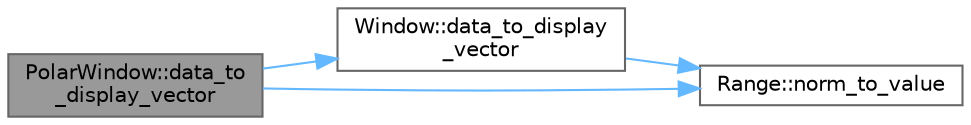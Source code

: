 digraph "PolarWindow::data_to_display_vector"
{
 // LATEX_PDF_SIZE
  bgcolor="transparent";
  edge [fontname=Helvetica,fontsize=10,labelfontname=Helvetica,labelfontsize=10];
  node [fontname=Helvetica,fontsize=10,shape=box,height=0.2,width=0.4];
  rankdir="LR";
  Node1 [label="PolarWindow::data_to\l_display_vector",height=0.2,width=0.4,color="gray40", fillcolor="grey60", style="filled", fontcolor="black",tooltip=" "];
  Node1 -> Node2 [color="steelblue1",style="solid"];
  Node2 [label="Window::data_to_display\l_vector",height=0.2,width=0.4,color="grey40", fillcolor="white", style="filled",URL="$class_window.html#a454332d55900db8acd34bf1b4ca25488",tooltip=" "];
  Node2 -> Node3 [color="steelblue1",style="solid"];
  Node3 [label="Range::norm_to_value",height=0.2,width=0.4,color="grey40", fillcolor="white", style="filled",URL="$class_range.html#a77974dbd35639f9c754fa013f2f82be4",tooltip="Map a normalized number to a value within the range limits."];
  Node1 -> Node3 [color="steelblue1",style="solid"];
}
